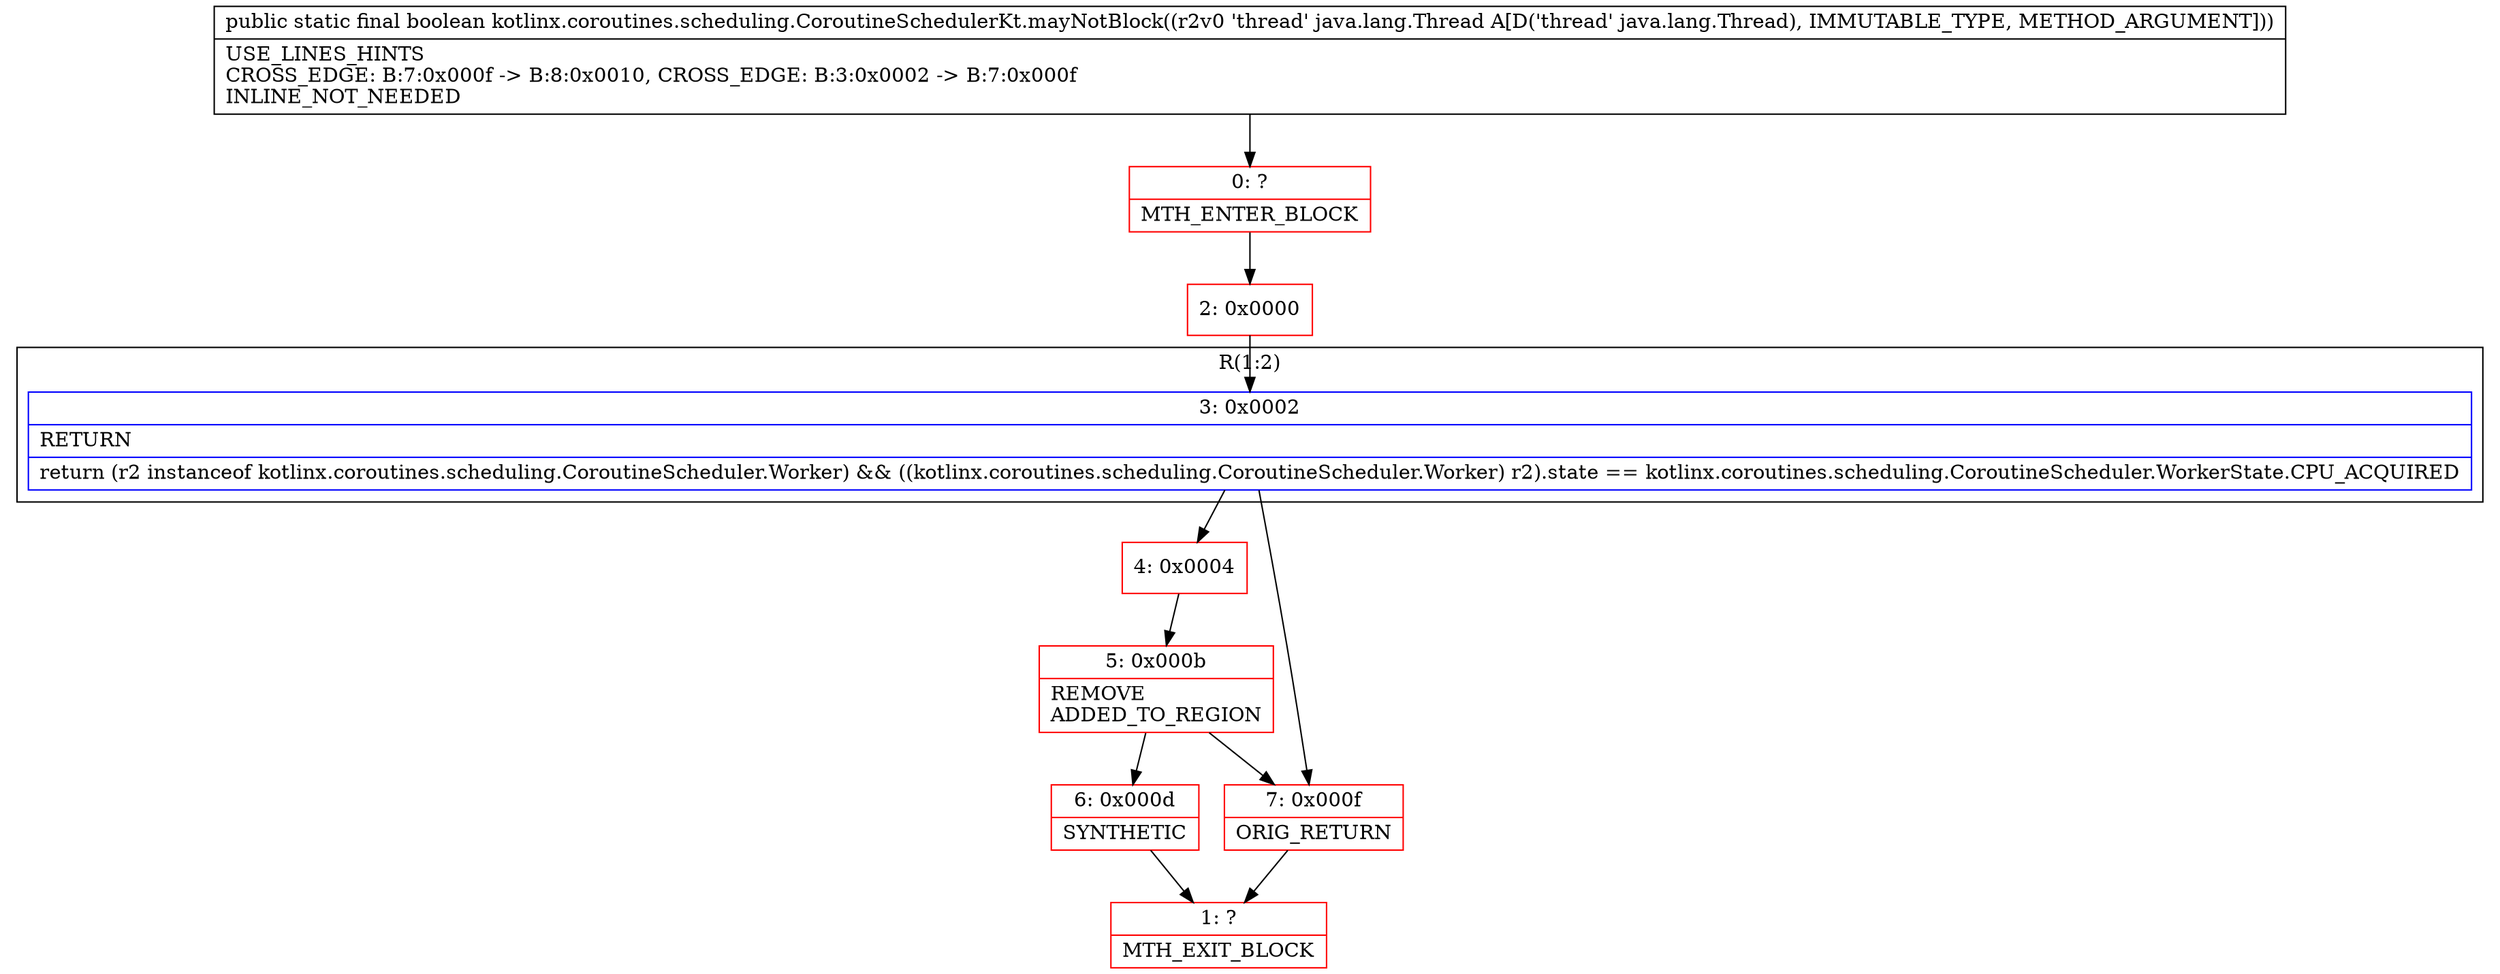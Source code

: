 digraph "CFG forkotlinx.coroutines.scheduling.CoroutineSchedulerKt.mayNotBlock(Ljava\/lang\/Thread;)Z" {
subgraph cluster_Region_698173715 {
label = "R(1:2)";
node [shape=record,color=blue];
Node_3 [shape=record,label="{3\:\ 0x0002|RETURN\l|return (r2 instanceof kotlinx.coroutines.scheduling.CoroutineScheduler.Worker) && ((kotlinx.coroutines.scheduling.CoroutineScheduler.Worker) r2).state == kotlinx.coroutines.scheduling.CoroutineScheduler.WorkerState.CPU_ACQUIRED\l}"];
}
Node_0 [shape=record,color=red,label="{0\:\ ?|MTH_ENTER_BLOCK\l}"];
Node_2 [shape=record,color=red,label="{2\:\ 0x0000}"];
Node_4 [shape=record,color=red,label="{4\:\ 0x0004}"];
Node_5 [shape=record,color=red,label="{5\:\ 0x000b|REMOVE\lADDED_TO_REGION\l}"];
Node_6 [shape=record,color=red,label="{6\:\ 0x000d|SYNTHETIC\l}"];
Node_1 [shape=record,color=red,label="{1\:\ ?|MTH_EXIT_BLOCK\l}"];
Node_7 [shape=record,color=red,label="{7\:\ 0x000f|ORIG_RETURN\l}"];
MethodNode[shape=record,label="{public static final boolean kotlinx.coroutines.scheduling.CoroutineSchedulerKt.mayNotBlock((r2v0 'thread' java.lang.Thread A[D('thread' java.lang.Thread), IMMUTABLE_TYPE, METHOD_ARGUMENT]))  | USE_LINES_HINTS\lCROSS_EDGE: B:7:0x000f \-\> B:8:0x0010, CROSS_EDGE: B:3:0x0002 \-\> B:7:0x000f\lINLINE_NOT_NEEDED\l}"];
MethodNode -> Node_0;Node_3 -> Node_4;
Node_3 -> Node_7;
Node_0 -> Node_2;
Node_2 -> Node_3;
Node_4 -> Node_5;
Node_5 -> Node_6;
Node_5 -> Node_7;
Node_6 -> Node_1;
Node_7 -> Node_1;
}

